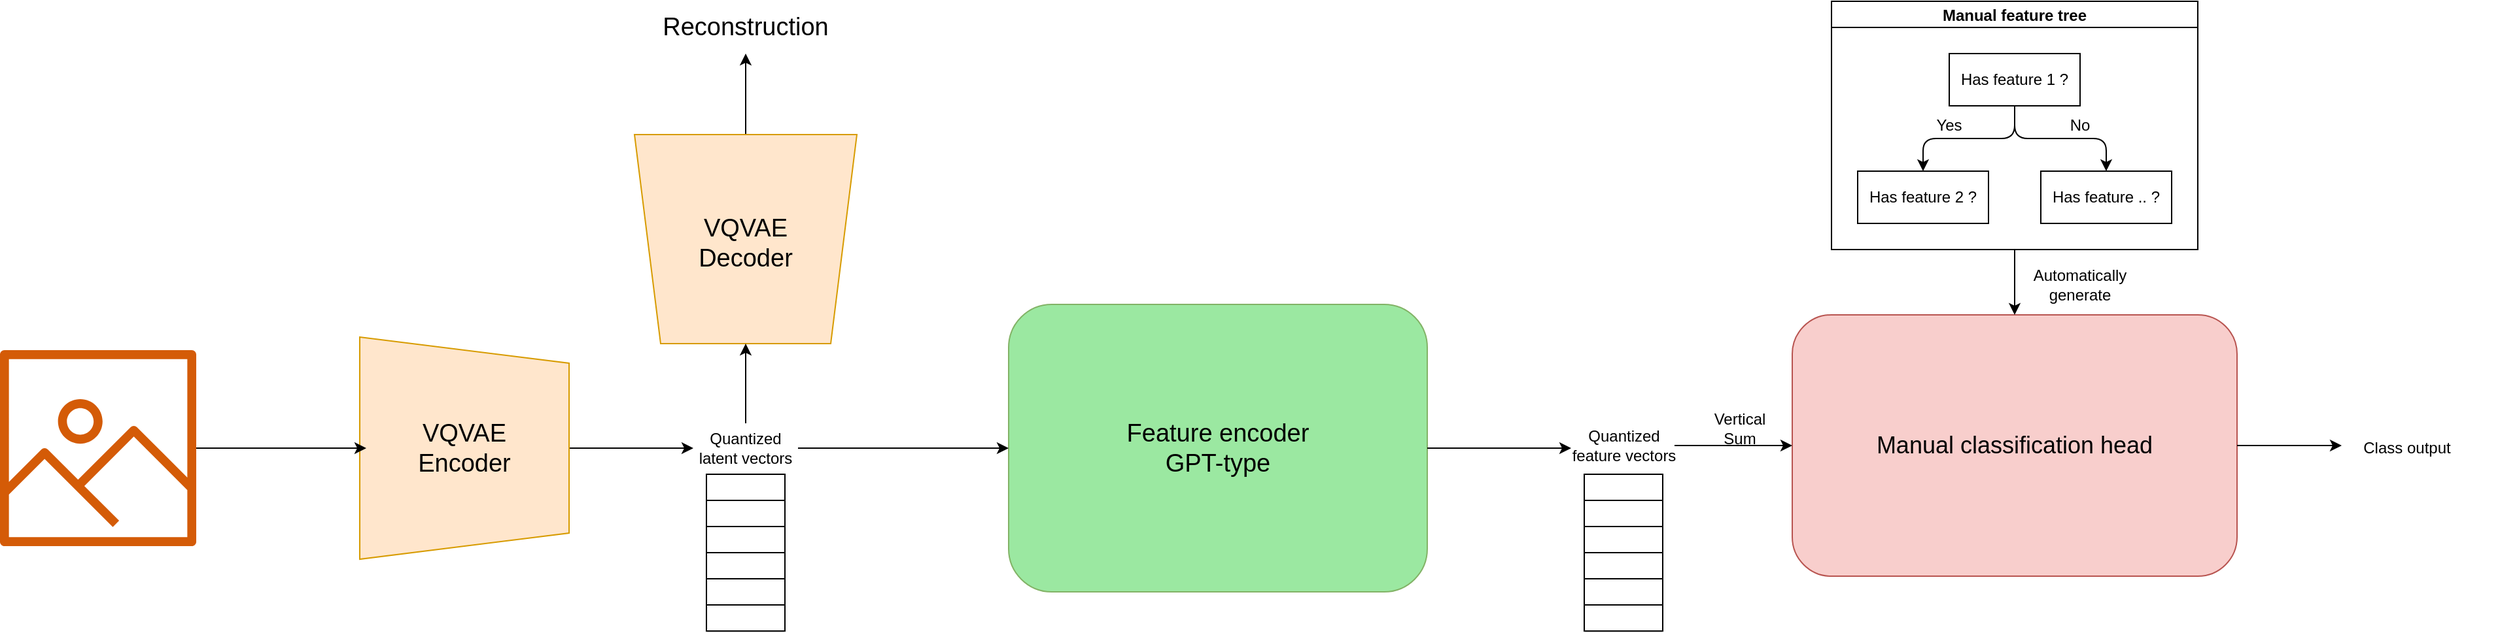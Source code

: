 <mxfile version="21.5.2" type="device">
  <diagram name="Page-1" id="ib7YQ8dmzTgjliabe1r1">
    <mxGraphModel dx="2643" dy="938" grid="1" gridSize="10" guides="1" tooltips="1" connect="1" arrows="1" fold="1" page="1" pageScale="1" pageWidth="850" pageHeight="1100" math="1" shadow="0">
      <root>
        <mxCell id="0" />
        <mxCell id="1" parent="0" />
        <mxCell id="mtoPgqjbaPqBO0kMTFjv-3" value="Manual feature tree" style="swimlane;startSize=20;horizontal=1;childLayout=treeLayout;horizontalTree=0;resizable=0;containerType=tree;fontSize=12;" parent="1" vertex="1">
          <mxGeometry x="770" y="100" width="280" height="190" as="geometry" />
        </mxCell>
        <mxCell id="mtoPgqjbaPqBO0kMTFjv-4" value="Has feature 1 ?" style="whiteSpace=wrap;html=1;" parent="mtoPgqjbaPqBO0kMTFjv-3" vertex="1">
          <mxGeometry x="90" y="40" width="100" height="40" as="geometry" />
        </mxCell>
        <mxCell id="mtoPgqjbaPqBO0kMTFjv-5" value="Has feature 2 ?" style="whiteSpace=wrap;html=1;" parent="mtoPgqjbaPqBO0kMTFjv-3" vertex="1">
          <mxGeometry x="20" y="130" width="100" height="40" as="geometry" />
        </mxCell>
        <mxCell id="mtoPgqjbaPqBO0kMTFjv-6" value="" style="edgeStyle=elbowEdgeStyle;elbow=vertical;html=1;rounded=1;curved=0;sourcePerimeterSpacing=0;targetPerimeterSpacing=0;startSize=6;endSize=6;" parent="mtoPgqjbaPqBO0kMTFjv-3" source="mtoPgqjbaPqBO0kMTFjv-4" target="mtoPgqjbaPqBO0kMTFjv-5" edge="1">
          <mxGeometry relative="1" as="geometry" />
        </mxCell>
        <mxCell id="mtoPgqjbaPqBO0kMTFjv-7" value="Has feature .. ?" style="whiteSpace=wrap;html=1;" parent="mtoPgqjbaPqBO0kMTFjv-3" vertex="1">
          <mxGeometry x="160" y="130" width="100" height="40" as="geometry" />
        </mxCell>
        <mxCell id="mtoPgqjbaPqBO0kMTFjv-8" value="" style="edgeStyle=elbowEdgeStyle;elbow=vertical;html=1;rounded=1;curved=0;sourcePerimeterSpacing=0;targetPerimeterSpacing=0;startSize=6;endSize=6;" parent="mtoPgqjbaPqBO0kMTFjv-3" source="mtoPgqjbaPqBO0kMTFjv-4" target="mtoPgqjbaPqBO0kMTFjv-7" edge="1">
          <mxGeometry relative="1" as="geometry" />
        </mxCell>
        <mxCell id="mtoPgqjbaPqBO0kMTFjv-13" value="Yes" style="text;html=1;strokeColor=none;fillColor=none;align=center;verticalAlign=middle;whiteSpace=wrap;rounded=0;" parent="mtoPgqjbaPqBO0kMTFjv-3" vertex="1">
          <mxGeometry x="60" y="80" width="60" height="30" as="geometry" />
        </mxCell>
        <mxCell id="mtoPgqjbaPqBO0kMTFjv-14" value="No" style="text;html=1;strokeColor=none;fillColor=none;align=center;verticalAlign=middle;whiteSpace=wrap;rounded=0;" parent="mtoPgqjbaPqBO0kMTFjv-3" vertex="1">
          <mxGeometry x="160" y="80" width="60" height="30" as="geometry" />
        </mxCell>
        <mxCell id="mtoPgqjbaPqBO0kMTFjv-17" value="" style="group" parent="1" vertex="1" connectable="0">
          <mxGeometry x="141" y="332" width="320" height="220" as="geometry" />
        </mxCell>
        <mxCell id="mtoPgqjbaPqBO0kMTFjv-1" value="" style="rounded=1;whiteSpace=wrap;html=1;fillColor=#9BE8A1;strokeColor=#82b366;" parent="mtoPgqjbaPqBO0kMTFjv-17" vertex="1">
          <mxGeometry width="320" height="220" as="geometry" />
        </mxCell>
        <mxCell id="mtoPgqjbaPqBO0kMTFjv-2" value="&lt;div&gt;&lt;font style=&quot;font-size: 19px;&quot;&gt;Feature encoder&lt;br&gt;&lt;/font&gt;&lt;/div&gt;&lt;div&gt;&lt;font style=&quot;font-size: 19px;&quot;&gt;GPT-type&lt;br&gt;&lt;/font&gt;&lt;/div&gt;" style="text;html=1;strokeColor=none;fillColor=none;align=center;verticalAlign=middle;whiteSpace=wrap;rounded=0;" parent="mtoPgqjbaPqBO0kMTFjv-17" vertex="1">
          <mxGeometry x="45" y="40" width="230" height="140" as="geometry" />
        </mxCell>
        <mxCell id="mtoPgqjbaPqBO0kMTFjv-18" value="" style="rounded=0;whiteSpace=wrap;html=1;rotation=90;" parent="1" vertex="1">
          <mxGeometry x="551" y="492" width="120" height="60" as="geometry" />
        </mxCell>
        <mxCell id="mtoPgqjbaPqBO0kMTFjv-19" value="" style="rounded=0;whiteSpace=wrap;html=1;rotation=90;" parent="1" vertex="1">
          <mxGeometry x="601" y="442" width="20" height="60" as="geometry" />
        </mxCell>
        <mxCell id="mtoPgqjbaPqBO0kMTFjv-20" value="" style="rounded=0;whiteSpace=wrap;html=1;rotation=90;" parent="1" vertex="1">
          <mxGeometry x="601" y="462" width="20" height="60" as="geometry" />
        </mxCell>
        <mxCell id="mtoPgqjbaPqBO0kMTFjv-21" value="" style="rounded=0;whiteSpace=wrap;html=1;rotation=90;" parent="1" vertex="1">
          <mxGeometry x="601" y="482" width="20" height="60" as="geometry" />
        </mxCell>
        <mxCell id="mtoPgqjbaPqBO0kMTFjv-22" value="" style="rounded=0;whiteSpace=wrap;html=1;rotation=90;" parent="1" vertex="1">
          <mxGeometry x="601" y="502" width="20" height="60" as="geometry" />
        </mxCell>
        <mxCell id="mtoPgqjbaPqBO0kMTFjv-23" value="" style="rounded=0;whiteSpace=wrap;html=1;rotation=90;" parent="1" vertex="1">
          <mxGeometry x="601" y="522" width="20" height="60" as="geometry" />
        </mxCell>
        <mxCell id="mtoPgqjbaPqBO0kMTFjv-24" value="" style="endArrow=classic;html=1;rounded=0;" parent="1" edge="1">
          <mxGeometry width="50" height="50" relative="1" as="geometry">
            <mxPoint x="461" y="442" as="sourcePoint" />
            <mxPoint x="571" y="442" as="targetPoint" />
          </mxGeometry>
        </mxCell>
        <mxCell id="mtoPgqjbaPqBO0kMTFjv-27" value="" style="group" parent="1" vertex="1" connectable="0">
          <mxGeometry x="740" y="340" width="340" height="200" as="geometry" />
        </mxCell>
        <mxCell id="mtoPgqjbaPqBO0kMTFjv-25" value="" style="rounded=1;whiteSpace=wrap;html=1;fillColor=#f8cecc;strokeColor=#b85450;" parent="mtoPgqjbaPqBO0kMTFjv-27" vertex="1">
          <mxGeometry width="340" height="200" as="geometry" />
        </mxCell>
        <mxCell id="mtoPgqjbaPqBO0kMTFjv-26" value="&lt;font style=&quot;font-size: 18px;&quot;&gt;Manual classification head&lt;br&gt;&lt;/font&gt;" style="text;html=1;strokeColor=none;fillColor=none;align=center;verticalAlign=middle;whiteSpace=wrap;rounded=0;" parent="mtoPgqjbaPqBO0kMTFjv-27" vertex="1">
          <mxGeometry x="55" y="30" width="230" height="140" as="geometry" />
        </mxCell>
        <mxCell id="mtoPgqjbaPqBO0kMTFjv-28" value="" style="endArrow=classic;html=1;rounded=0;exitX=0.5;exitY=1;exitDx=0;exitDy=0;entryX=0.5;entryY=0;entryDx=0;entryDy=0;" parent="1" source="mtoPgqjbaPqBO0kMTFjv-3" target="mtoPgqjbaPqBO0kMTFjv-25" edge="1">
          <mxGeometry width="50" height="50" relative="1" as="geometry">
            <mxPoint x="590" y="430" as="sourcePoint" />
            <mxPoint x="640" y="380" as="targetPoint" />
          </mxGeometry>
        </mxCell>
        <mxCell id="mtoPgqjbaPqBO0kMTFjv-30" value="" style="endArrow=classic;html=1;rounded=0;entryX=0;entryY=0.5;entryDx=0;entryDy=0;" parent="1" target="mtoPgqjbaPqBO0kMTFjv-25" edge="1">
          <mxGeometry width="50" height="50" relative="1" as="geometry">
            <mxPoint x="650" y="440" as="sourcePoint" />
            <mxPoint x="640" y="380" as="targetPoint" />
          </mxGeometry>
        </mxCell>
        <mxCell id="mtoPgqjbaPqBO0kMTFjv-31" value="" style="endArrow=classic;html=1;rounded=0;exitX=1;exitY=0.5;exitDx=0;exitDy=0;" parent="1" source="mtoPgqjbaPqBO0kMTFjv-25" edge="1">
          <mxGeometry width="50" height="50" relative="1" as="geometry">
            <mxPoint x="720" y="510" as="sourcePoint" />
            <mxPoint x="1160" y="440" as="targetPoint" />
          </mxGeometry>
        </mxCell>
        <mxCell id="mtoPgqjbaPqBO0kMTFjv-32" value="Class output" style="text;html=1;strokeColor=none;fillColor=none;align=center;verticalAlign=middle;whiteSpace=wrap;rounded=0;" parent="1" vertex="1">
          <mxGeometry x="1140" y="412" width="140" height="60" as="geometry" />
        </mxCell>
        <mxCell id="mtoPgqjbaPqBO0kMTFjv-33" value="Automatically generate" style="text;html=1;strokeColor=none;fillColor=none;align=center;verticalAlign=middle;whiteSpace=wrap;rounded=0;" parent="1" vertex="1">
          <mxGeometry x="900" y="302" width="120" height="30" as="geometry" />
        </mxCell>
        <mxCell id="RLAj2HNEPrsZ5PwM3Uir-1" value="" style="group;" vertex="1" connectable="0" parent="1">
          <mxGeometry x="-350" y="332" width="330" height="220" as="geometry" />
        </mxCell>
        <mxCell id="RLAj2HNEPrsZ5PwM3Uir-11" style="edgeStyle=orthogonalEdgeStyle;rounded=0;orthogonalLoop=1;jettySize=auto;html=1;entryX=0;entryY=0.5;entryDx=0;entryDy=0;" edge="1" parent="RLAj2HNEPrsZ5PwM3Uir-1" source="RLAj2HNEPrsZ5PwM3Uir-10" target="RLAj2HNEPrsZ5PwM3Uir-5">
          <mxGeometry relative="1" as="geometry" />
        </mxCell>
        <mxCell id="RLAj2HNEPrsZ5PwM3Uir-10" value="" style="shape=trapezoid;perimeter=trapezoidPerimeter;whiteSpace=wrap;html=1;fixedSize=1;rotation=90;fillColor=#ffe6cc;strokeColor=#d79b00;" vertex="1" parent="RLAj2HNEPrsZ5PwM3Uir-1">
          <mxGeometry x="-10" y="30" width="170" height="160" as="geometry" />
        </mxCell>
        <mxCell id="RLAj2HNEPrsZ5PwM3Uir-3" value="&lt;div&gt;&lt;font style=&quot;font-size: 19px;&quot;&gt;VQVAE&lt;/font&gt;&lt;/div&gt;&lt;div&gt;&lt;font style=&quot;font-size: 19px;&quot;&gt;Encoder&lt;/font&gt;&lt;/div&gt;" style="text;html=1;strokeColor=none;fillColor=none;align=center;verticalAlign=middle;whiteSpace=wrap;rounded=0;" vertex="1" parent="RLAj2HNEPrsZ5PwM3Uir-1">
          <mxGeometry x="25" y="75" width="100" height="70" as="geometry" />
        </mxCell>
        <mxCell id="RLAj2HNEPrsZ5PwM3Uir-5" value="Quantized latent vectors" style="text;html=1;strokeColor=none;fillColor=none;align=center;verticalAlign=middle;whiteSpace=wrap;rounded=0;" vertex="1" parent="RLAj2HNEPrsZ5PwM3Uir-1">
          <mxGeometry x="250" y="91" width="80" height="38" as="geometry" />
        </mxCell>
        <mxCell id="RLAj2HNEPrsZ5PwM3Uir-4" style="edgeStyle=orthogonalEdgeStyle;rounded=0;orthogonalLoop=1;jettySize=auto;html=1;entryX=0;entryY=0.5;entryDx=0;entryDy=0;" edge="1" parent="1" source="RLAj2HNEPrsZ5PwM3Uir-5" target="mtoPgqjbaPqBO0kMTFjv-1">
          <mxGeometry relative="1" as="geometry" />
        </mxCell>
        <mxCell id="RLAj2HNEPrsZ5PwM3Uir-9" style="edgeStyle=orthogonalEdgeStyle;rounded=0;orthogonalLoop=1;jettySize=auto;html=1;entryX=0;entryY=0.5;entryDx=0;entryDy=0;" edge="1" parent="1" source="RLAj2HNEPrsZ5PwM3Uir-8">
          <mxGeometry relative="1" as="geometry">
            <mxPoint x="-350" y="442" as="targetPoint" />
          </mxGeometry>
        </mxCell>
        <mxCell id="RLAj2HNEPrsZ5PwM3Uir-8" value="" style="sketch=0;outlineConnect=0;fontColor=#232F3E;gradientColor=none;fillColor=#D45B07;strokeColor=none;dashed=0;verticalLabelPosition=bottom;verticalAlign=top;align=center;html=1;fontSize=12;fontStyle=0;aspect=fixed;pointerEvents=1;shape=mxgraph.aws4.container_registry_image;" vertex="1" parent="1">
          <mxGeometry x="-630" y="367" width="150" height="150" as="geometry" />
        </mxCell>
        <mxCell id="RLAj2HNEPrsZ5PwM3Uir-16" style="edgeStyle=orthogonalEdgeStyle;rounded=0;orthogonalLoop=1;jettySize=auto;html=1;entryX=0.5;entryY=1;entryDx=0;entryDy=0;" edge="1" parent="1" source="RLAj2HNEPrsZ5PwM3Uir-12" target="RLAj2HNEPrsZ5PwM3Uir-15">
          <mxGeometry relative="1" as="geometry" />
        </mxCell>
        <mxCell id="RLAj2HNEPrsZ5PwM3Uir-12" value="" style="shape=trapezoid;perimeter=trapezoidPerimeter;whiteSpace=wrap;html=1;fixedSize=1;rotation=-180;fillColor=#ffe6cc;strokeColor=#d79b00;" vertex="1" parent="1">
          <mxGeometry x="-145" y="202" width="170" height="160" as="geometry" />
        </mxCell>
        <mxCell id="RLAj2HNEPrsZ5PwM3Uir-13" style="edgeStyle=orthogonalEdgeStyle;rounded=0;orthogonalLoop=1;jettySize=auto;html=1;exitX=0.5;exitY=0;exitDx=0;exitDy=0;entryX=0.5;entryY=0;entryDx=0;entryDy=0;" edge="1" parent="1" source="RLAj2HNEPrsZ5PwM3Uir-5" target="RLAj2HNEPrsZ5PwM3Uir-12">
          <mxGeometry relative="1" as="geometry" />
        </mxCell>
        <mxCell id="RLAj2HNEPrsZ5PwM3Uir-14" value="&lt;div&gt;&lt;font style=&quot;font-size: 19px;&quot;&gt;VQVAE&lt;/font&gt;&lt;/div&gt;&lt;div&gt;&lt;font style=&quot;font-size: 19px;&quot;&gt;Decoder&lt;br&gt;&lt;/font&gt;&lt;/div&gt;" style="text;html=1;strokeColor=none;fillColor=none;align=center;verticalAlign=middle;whiteSpace=wrap;rounded=0;" vertex="1" parent="1">
          <mxGeometry x="-110" y="250" width="100" height="70" as="geometry" />
        </mxCell>
        <mxCell id="RLAj2HNEPrsZ5PwM3Uir-15" value="&lt;font style=&quot;font-size: 19px;&quot;&gt;Reconstruction&lt;/font&gt;" style="text;html=1;strokeColor=none;fillColor=none;align=center;verticalAlign=middle;whiteSpace=wrap;rounded=0;" vertex="1" parent="1">
          <mxGeometry x="-135" y="100" width="150" height="40" as="geometry" />
        </mxCell>
        <mxCell id="RLAj2HNEPrsZ5PwM3Uir-17" value="" style="rounded=0;whiteSpace=wrap;html=1;rotation=90;" vertex="1" parent="1">
          <mxGeometry x="-120" y="492" width="120" height="60" as="geometry" />
        </mxCell>
        <mxCell id="RLAj2HNEPrsZ5PwM3Uir-18" value="" style="rounded=0;whiteSpace=wrap;html=1;rotation=90;" vertex="1" parent="1">
          <mxGeometry x="-70" y="442" width="20" height="60" as="geometry" />
        </mxCell>
        <mxCell id="RLAj2HNEPrsZ5PwM3Uir-19" value="" style="rounded=0;whiteSpace=wrap;html=1;rotation=90;" vertex="1" parent="1">
          <mxGeometry x="-70" y="462" width="20" height="60" as="geometry" />
        </mxCell>
        <mxCell id="RLAj2HNEPrsZ5PwM3Uir-20" value="" style="rounded=0;whiteSpace=wrap;html=1;rotation=90;" vertex="1" parent="1">
          <mxGeometry x="-70" y="482" width="20" height="60" as="geometry" />
        </mxCell>
        <mxCell id="RLAj2HNEPrsZ5PwM3Uir-21" value="" style="rounded=0;whiteSpace=wrap;html=1;rotation=90;" vertex="1" parent="1">
          <mxGeometry x="-70" y="502" width="20" height="60" as="geometry" />
        </mxCell>
        <mxCell id="RLAj2HNEPrsZ5PwM3Uir-22" value="" style="rounded=0;whiteSpace=wrap;html=1;rotation=90;" vertex="1" parent="1">
          <mxGeometry x="-70" y="522" width="20" height="60" as="geometry" />
        </mxCell>
        <mxCell id="RLAj2HNEPrsZ5PwM3Uir-23" value="Quantized feature vectors" style="text;html=1;strokeColor=none;fillColor=none;align=center;verticalAlign=middle;whiteSpace=wrap;rounded=0;" vertex="1" parent="1">
          <mxGeometry x="567" y="421" width="89" height="38" as="geometry" />
        </mxCell>
        <mxCell id="RLAj2HNEPrsZ5PwM3Uir-24" value="Vertical Sum" style="text;html=1;strokeColor=none;fillColor=none;align=center;verticalAlign=middle;whiteSpace=wrap;rounded=0;" vertex="1" parent="1">
          <mxGeometry x="670" y="412" width="60" height="30" as="geometry" />
        </mxCell>
      </root>
    </mxGraphModel>
  </diagram>
</mxfile>

